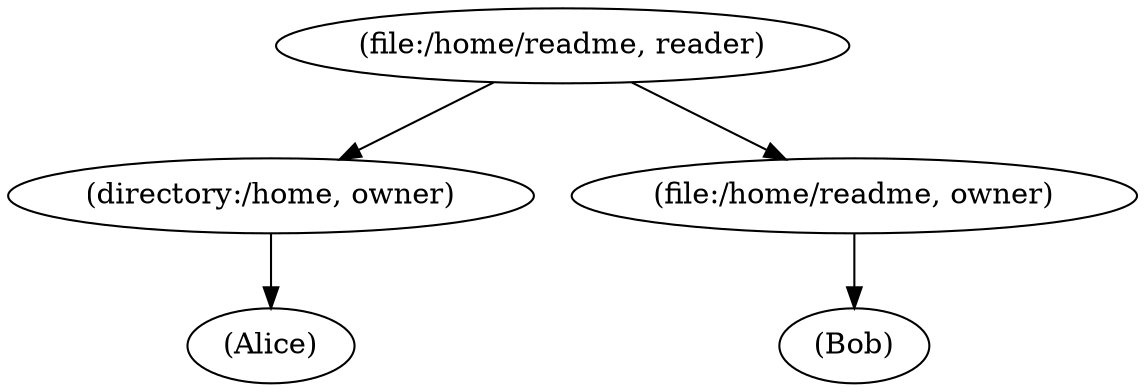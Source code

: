 digraph TTU {
    1 [ label = "(directory:/home, owner)"];
    2 [ label = "(Alice)"];

    3 [ label = "(file:/home/readme, owner)"];
    4 [ label = "(Bob)"];
    5 [ label = "(file:/home/readme, reader)"];

    1->2;
    3->4;
    5->3;
    5->1;

}
